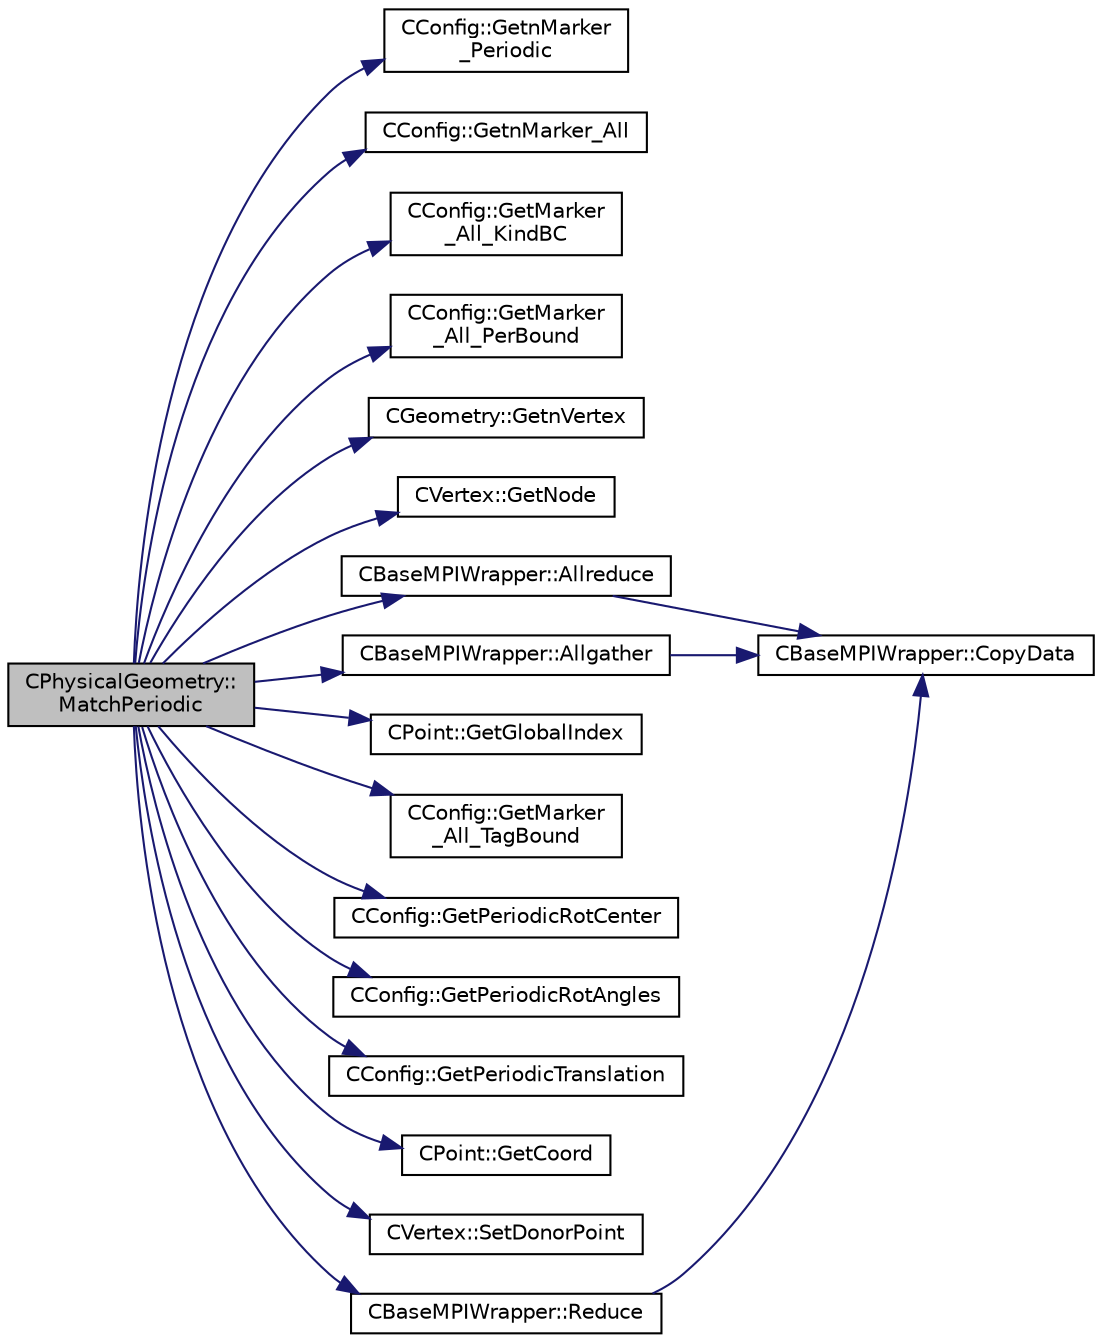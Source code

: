 digraph "CPhysicalGeometry::MatchPeriodic"
{
  edge [fontname="Helvetica",fontsize="10",labelfontname="Helvetica",labelfontsize="10"];
  node [fontname="Helvetica",fontsize="10",shape=record];
  rankdir="LR";
  Node788 [label="CPhysicalGeometry::\lMatchPeriodic",height=0.2,width=0.4,color="black", fillcolor="grey75", style="filled", fontcolor="black"];
  Node788 -> Node789 [color="midnightblue",fontsize="10",style="solid",fontname="Helvetica"];
  Node789 [label="CConfig::GetnMarker\l_Periodic",height=0.2,width=0.4,color="black", fillcolor="white", style="filled",URL="$class_c_config.html#acb987cc89f9d201ece1b664c2a2a594d",tooltip="Get the total number of periodic markers. "];
  Node788 -> Node790 [color="midnightblue",fontsize="10",style="solid",fontname="Helvetica"];
  Node790 [label="CConfig::GetnMarker_All",height=0.2,width=0.4,color="black", fillcolor="white", style="filled",URL="$class_c_config.html#a300c4884edfc0c2acf395036439004f4",tooltip="Get the total number of boundary markers including send/receive domains. "];
  Node788 -> Node791 [color="midnightblue",fontsize="10",style="solid",fontname="Helvetica"];
  Node791 [label="CConfig::GetMarker\l_All_KindBC",height=0.2,width=0.4,color="black", fillcolor="white", style="filled",URL="$class_c_config.html#a57d43acc1457d2d27095ce006218862e",tooltip="Get the kind of boundary for each marker. "];
  Node788 -> Node792 [color="midnightblue",fontsize="10",style="solid",fontname="Helvetica"];
  Node792 [label="CConfig::GetMarker\l_All_PerBound",height=0.2,width=0.4,color="black", fillcolor="white", style="filled",URL="$class_c_config.html#aaceb5e9828499b666e6970e06d898ecc",tooltip="Get an internal index that identify the periodic boundary conditions. "];
  Node788 -> Node793 [color="midnightblue",fontsize="10",style="solid",fontname="Helvetica"];
  Node793 [label="CGeometry::GetnVertex",height=0.2,width=0.4,color="black", fillcolor="white", style="filled",URL="$class_c_geometry.html#a55427e474834af1941e13750b17975be",tooltip="Get number of vertices. "];
  Node788 -> Node794 [color="midnightblue",fontsize="10",style="solid",fontname="Helvetica"];
  Node794 [label="CVertex::GetNode",height=0.2,width=0.4,color="black", fillcolor="white", style="filled",URL="$class_c_vertex.html#a95c513bf927464157ed96b6c79779a1f",tooltip="Get the node of the vertex. "];
  Node788 -> Node795 [color="midnightblue",fontsize="10",style="solid",fontname="Helvetica"];
  Node795 [label="CBaseMPIWrapper::Allreduce",height=0.2,width=0.4,color="black", fillcolor="white", style="filled",URL="$class_c_base_m_p_i_wrapper.html#a637b6fd917a8ca91ce748ba88e0d66b6"];
  Node795 -> Node796 [color="midnightblue",fontsize="10",style="solid",fontname="Helvetica"];
  Node796 [label="CBaseMPIWrapper::CopyData",height=0.2,width=0.4,color="black", fillcolor="white", style="filled",URL="$class_c_base_m_p_i_wrapper.html#a4725cc1dd65b161b483e812a538a5e36"];
  Node788 -> Node797 [color="midnightblue",fontsize="10",style="solid",fontname="Helvetica"];
  Node797 [label="CBaseMPIWrapper::Allgather",height=0.2,width=0.4,color="black", fillcolor="white", style="filled",URL="$class_c_base_m_p_i_wrapper.html#a55195abbb7206e08a4933fa53cd41923"];
  Node797 -> Node796 [color="midnightblue",fontsize="10",style="solid",fontname="Helvetica"];
  Node788 -> Node798 [color="midnightblue",fontsize="10",style="solid",fontname="Helvetica"];
  Node798 [label="CPoint::GetGlobalIndex",height=0.2,width=0.4,color="black", fillcolor="white", style="filled",URL="$class_c_point.html#ab546170a5a03ef210a75fc5531910050",tooltip="Get the global index in a parallel computation. "];
  Node788 -> Node799 [color="midnightblue",fontsize="10",style="solid",fontname="Helvetica"];
  Node799 [label="CConfig::GetMarker\l_All_TagBound",height=0.2,width=0.4,color="black", fillcolor="white", style="filled",URL="$class_c_config.html#a967e969a3beb24bb6e57d7036af003be",tooltip="Get the index of the surface defined in the geometry file. "];
  Node788 -> Node800 [color="midnightblue",fontsize="10",style="solid",fontname="Helvetica"];
  Node800 [label="CConfig::GetPeriodicRotCenter",height=0.2,width=0.4,color="black", fillcolor="white", style="filled",URL="$class_c_config.html#a69c3c48e964a0d99ed7c0e73c679167a",tooltip="Center of rotation for a rotational periodic boundary. "];
  Node788 -> Node801 [color="midnightblue",fontsize="10",style="solid",fontname="Helvetica"];
  Node801 [label="CConfig::GetPeriodicRotAngles",height=0.2,width=0.4,color="black", fillcolor="white", style="filled",URL="$class_c_config.html#a8b427e418c23b7e25da647fb21024098",tooltip="Angles of rotation for a rotational periodic boundary. "];
  Node788 -> Node802 [color="midnightblue",fontsize="10",style="solid",fontname="Helvetica"];
  Node802 [label="CConfig::GetPeriodicTranslation",height=0.2,width=0.4,color="black", fillcolor="white", style="filled",URL="$class_c_config.html#a5e243bf56db6d47df20d342167350f32",tooltip="Translation vector for a rotational periodic boundary. "];
  Node788 -> Node803 [color="midnightblue",fontsize="10",style="solid",fontname="Helvetica"];
  Node803 [label="CPoint::GetCoord",height=0.2,width=0.4,color="black", fillcolor="white", style="filled",URL="$class_c_point.html#a95fe081d22e96e190cb3edcbf0d6525f",tooltip="Get the coordinates dor the control volume. "];
  Node788 -> Node804 [color="midnightblue",fontsize="10",style="solid",fontname="Helvetica"];
  Node804 [label="CVertex::SetDonorPoint",height=0.2,width=0.4,color="black", fillcolor="white", style="filled",URL="$class_c_vertex.html#ae0fd51e8962899e5cd25dfe21fe2d7d6"];
  Node788 -> Node805 [color="midnightblue",fontsize="10",style="solid",fontname="Helvetica"];
  Node805 [label="CBaseMPIWrapper::Reduce",height=0.2,width=0.4,color="black", fillcolor="white", style="filled",URL="$class_c_base_m_p_i_wrapper.html#a860dfcee07be04be175e06d342e0fc68"];
  Node805 -> Node796 [color="midnightblue",fontsize="10",style="solid",fontname="Helvetica"];
}

